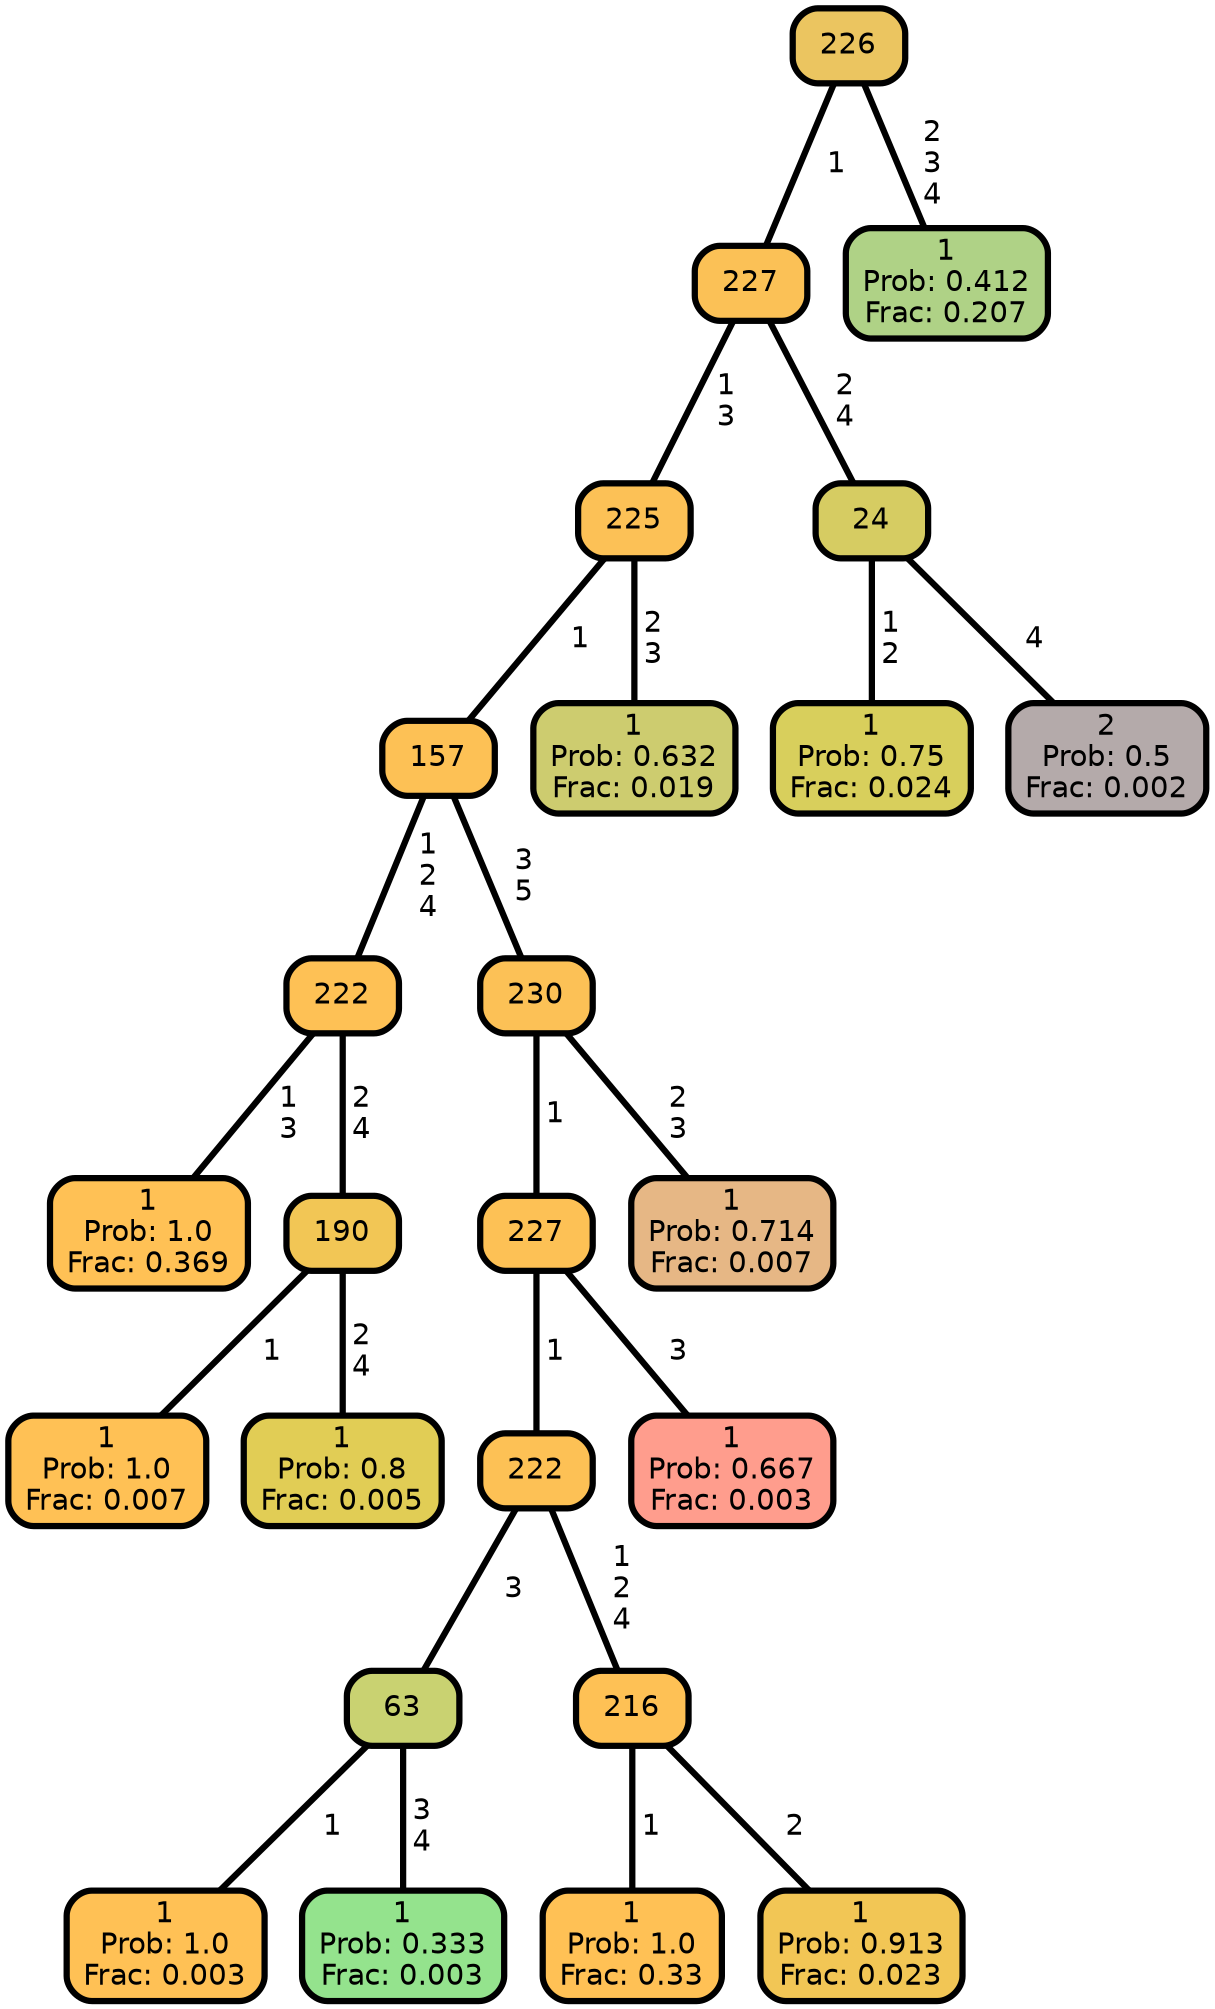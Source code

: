 graph Tree {
node [shape=box, style="filled, rounded",color="black",penwidth="3",fontcolor="black",                 fontname=helvetica] ;
graph [ranksep="0 equally", splines=straight,                 bgcolor=transparent, dpi=200] ;
edge [fontname=helvetica, color=black] ;
0 [label="1
Prob: 1.0
Frac: 0.369", fillcolor="#ffc155"] ;
1 [label="222", fillcolor="#fec155"] ;
2 [label="1
Prob: 1.0
Frac: 0.007", fillcolor="#ffc155"] ;
3 [label="190", fillcolor="#f2c655"] ;
4 [label="1
Prob: 0.8
Frac: 0.005", fillcolor="#e1cd55"] ;
5 [label="157", fillcolor="#fdc155"] ;
6 [label="1
Prob: 1.0
Frac: 0.003", fillcolor="#ffc155"] ;
7 [label="63", fillcolor="#c9d271"] ;
8 [label="1
Prob: 0.333
Frac: 0.003", fillcolor="#94e38d"] ;
9 [label="222", fillcolor="#fdc155"] ;
10 [label="1
Prob: 1.0
Frac: 0.33", fillcolor="#ffc155"] ;
11 [label="216", fillcolor="#fec155"] ;
12 [label="1
Prob: 0.913
Frac: 0.023", fillcolor="#f2c655"] ;
13 [label="227", fillcolor="#fdc155"] ;
14 [label="1
Prob: 0.667
Frac: 0.003", fillcolor="#ff9d8d"] ;
15 [label="230", fillcolor="#fcc156"] ;
16 [label="1
Prob: 0.714
Frac: 0.007", fillcolor="#e6b785"] ;
17 [label="225", fillcolor="#fcc156"] ;
18 [label="1
Prob: 0.632
Frac: 0.019", fillcolor="#cdcc6f"] ;
19 [label="227", fillcolor="#fbc156"] ;
20 [label="1
Prob: 0.75
Frac: 0.024", fillcolor="#d8cf5c"] ;
21 [label="24", fillcolor="#d6cc62"] ;
22 [label="2
Prob: 0.5
Frac: 0.002", fillcolor="#b4aaaa"] ;
23 [label="226", fillcolor="#ebc560"] ;
24 [label="1
Prob: 0.412
Frac: 0.207", fillcolor="#afd286"] ;
1 -- 0 [label=" 1\n 3",penwidth=3] ;
1 -- 3 [label=" 2\n 4",penwidth=3] ;
3 -- 2 [label=" 1",penwidth=3] ;
3 -- 4 [label=" 2\n 4",penwidth=3] ;
5 -- 1 [label=" 1\n 2\n 4",penwidth=3] ;
5 -- 15 [label=" 3\n 5",penwidth=3] ;
7 -- 6 [label=" 1",penwidth=3] ;
7 -- 8 [label=" 3\n 4",penwidth=3] ;
9 -- 7 [label=" 3",penwidth=3] ;
9 -- 11 [label=" 1\n 2\n 4",penwidth=3] ;
11 -- 10 [label=" 1",penwidth=3] ;
11 -- 12 [label=" 2",penwidth=3] ;
13 -- 9 [label=" 1",penwidth=3] ;
13 -- 14 [label=" 3",penwidth=3] ;
15 -- 13 [label=" 1",penwidth=3] ;
15 -- 16 [label=" 2\n 3",penwidth=3] ;
17 -- 5 [label=" 1",penwidth=3] ;
17 -- 18 [label=" 2\n 3",penwidth=3] ;
19 -- 17 [label=" 1\n 3",penwidth=3] ;
19 -- 21 [label=" 2\n 4",penwidth=3] ;
21 -- 20 [label=" 1\n 2",penwidth=3] ;
21 -- 22 [label=" 4",penwidth=3] ;
23 -- 19 [label=" 1",penwidth=3] ;
23 -- 24 [label=" 2\n 3\n 4",penwidth=3] ;
{rank = same;}}